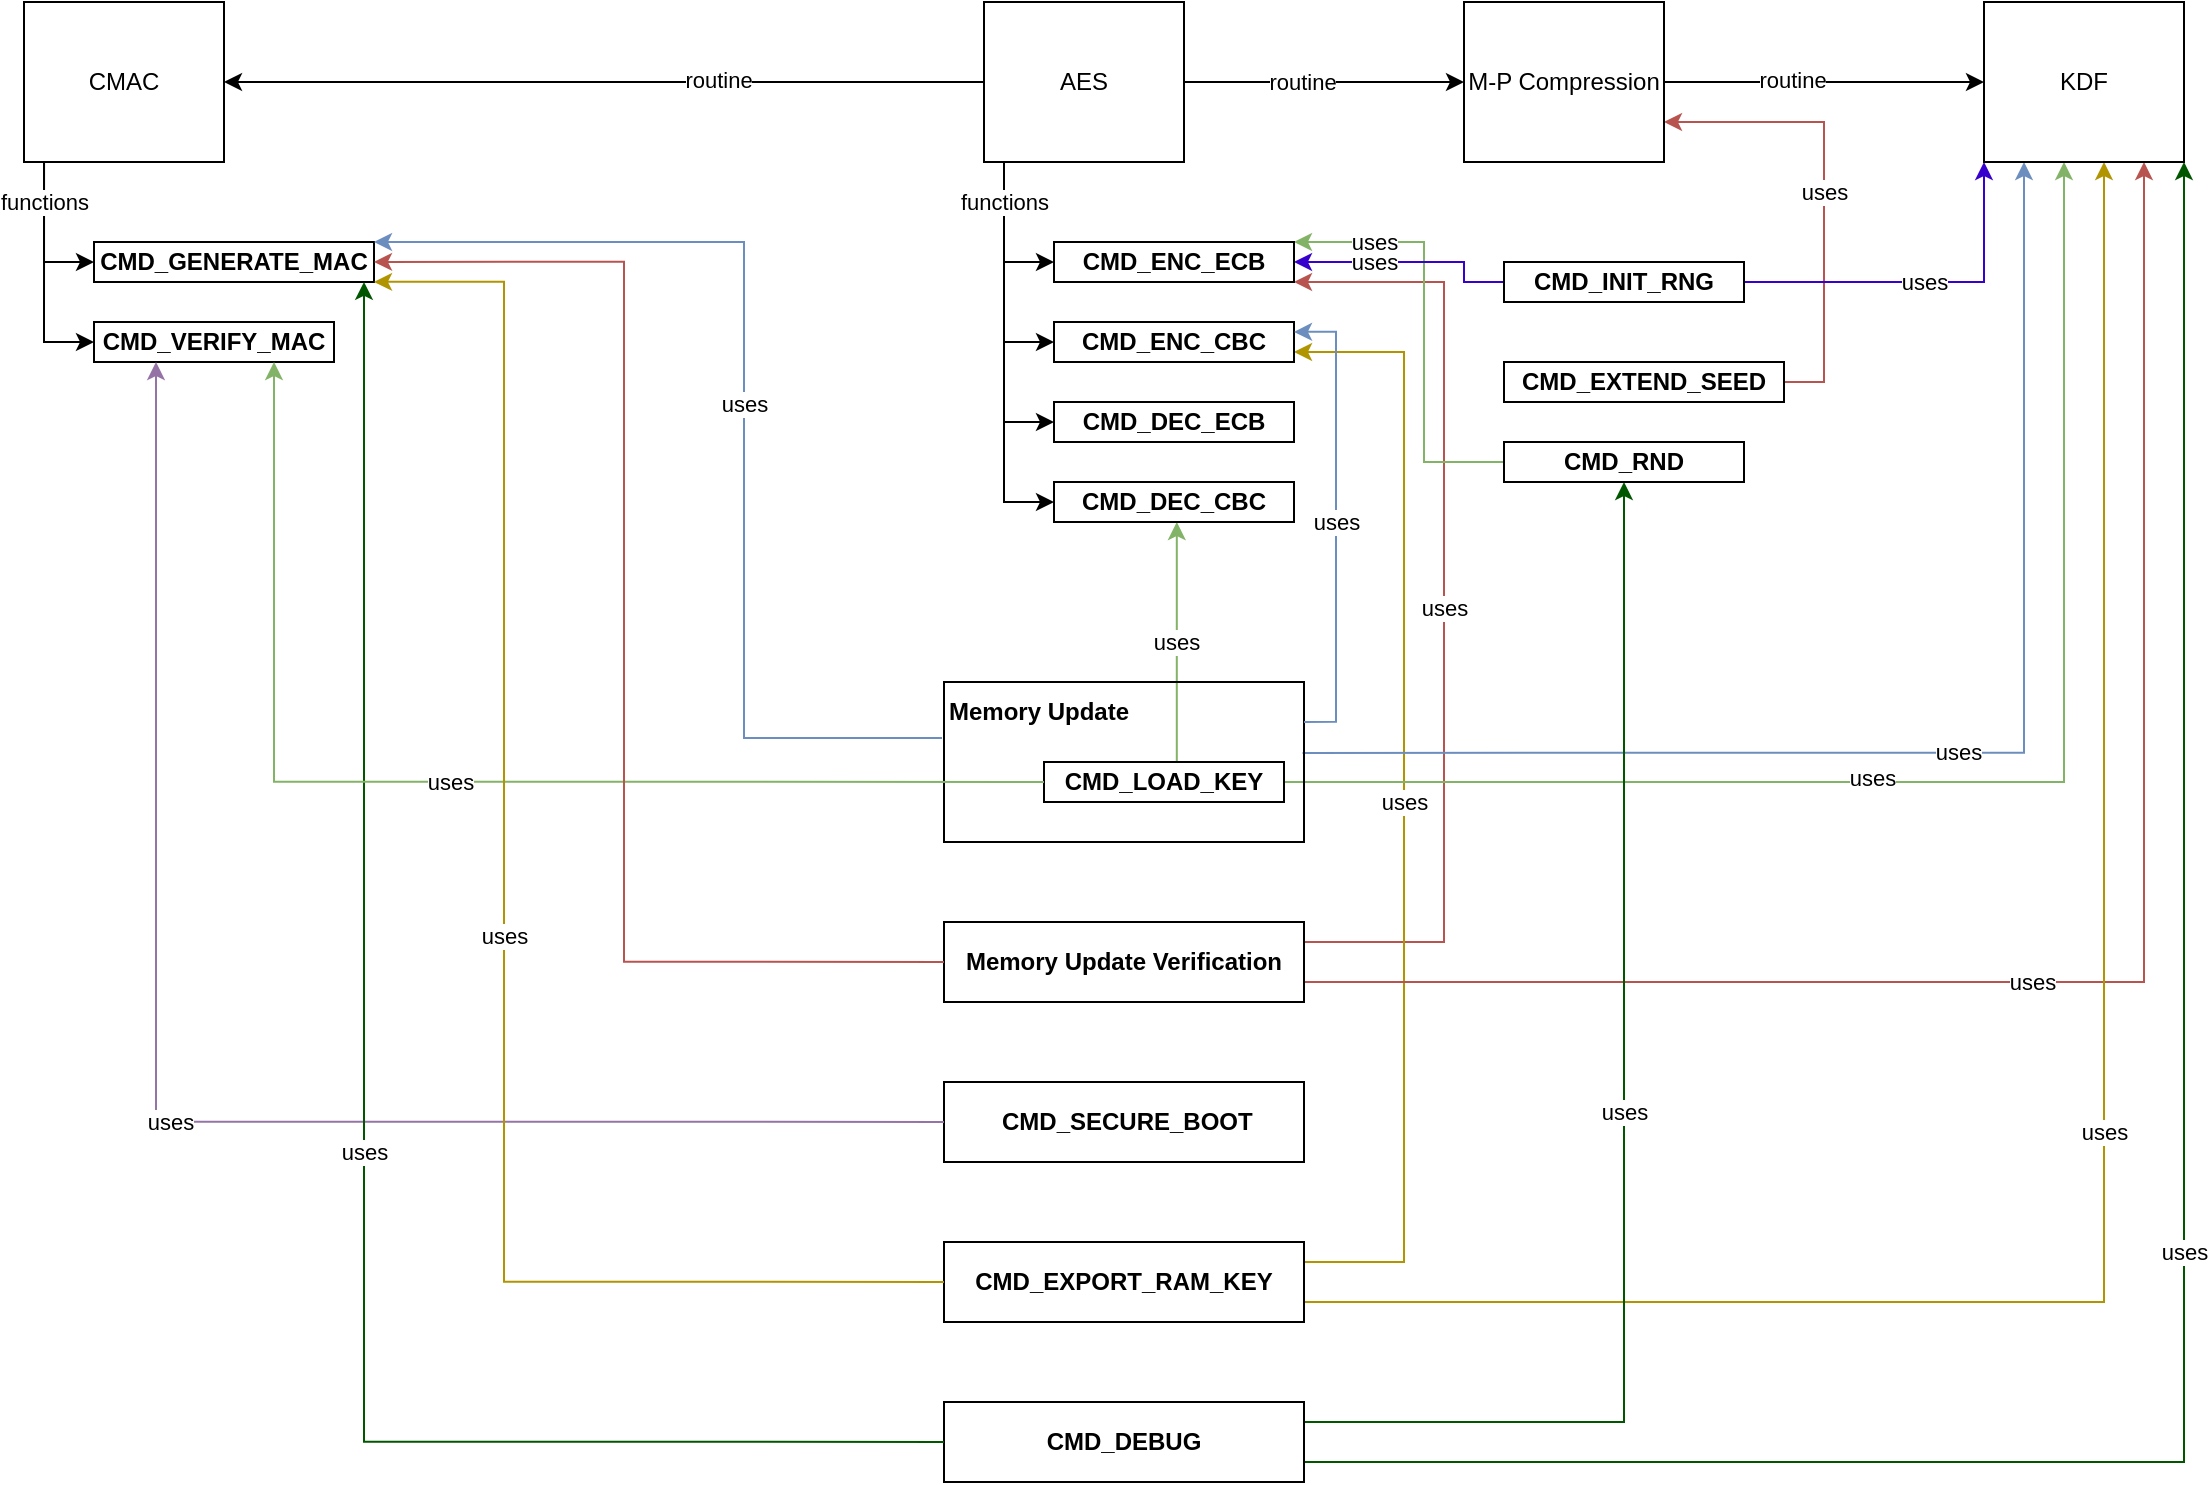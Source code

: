 <mxfile version="18.0.6" type="device"><diagram id="DW6c4Mwhb-vacIN_TjWI" name="Page-1"><mxGraphModel dx="643" dy="483" grid="1" gridSize="5" guides="1" tooltips="1" connect="1" arrows="1" fold="1" page="1" pageScale="1" pageWidth="1169" pageHeight="827" math="0" shadow="0"><root><mxCell id="0"/><mxCell id="1" parent="0"/><mxCell id="3qi9K0uL5iyuRiAO2uNy-3" value="" style="edgeStyle=orthogonalEdgeStyle;rounded=0;orthogonalLoop=1;jettySize=auto;html=1;" edge="1" parent="1" source="3qi9K0uL5iyuRiAO2uNy-1" target="3qi9K0uL5iyuRiAO2uNy-2"><mxGeometry relative="1" as="geometry"/></mxCell><mxCell id="3qi9K0uL5iyuRiAO2uNy-11" value="&lt;span style=&quot;color: rgba(0, 0, 0, 0); font-family: monospace; font-size: 0px; text-align: start; background-color: rgb(248, 249, 250);&quot;&gt;%3CmxGraphModel%3E%3Croot%3E%3CmxCell%20id%3D%220%22%2F%3E%3CmxCell%20id%3D%221%22%20parent%3D%220%22%2F%3E%3CmxCell%20id%3D%222%22%20value%3D%22functions%20enabled%22%20style%3D%22text%3Bhtml%3D1%3Balign%3Dcenter%3BverticalAlign%3Dmiddle%3Bresizable%3D0%3Bpoints%3D%5B%5D%3Bautosize%3D1%3BstrokeColor%3Dnone%3BfillColor%3Dnone%3B%22%20vertex%3D%221%22%20parent%3D%221%22%3E%3CmxGeometry%20x%3D%22340%22%20y%3D%22140%22%20width%3D%22110%22%20height%3D%2220%22%20as%3D%22geometry%22%2F%3E%3C%2FmxCell%3E%3C%2Froot%3E%3C%2FmxGraphModel%3E&lt;/span&gt;&lt;span style=&quot;color: rgba(0, 0, 0, 0); font-family: monospace; font-size: 0px; text-align: start; background-color: rgb(248, 249, 250);&quot;&gt;%3CmxGraphModel%3E%3Croot%3E%3CmxCell%20id%3D%220%22%2F%3E%3CmxCell%20id%3D%221%22%20parent%3D%220%22%2F%3E%3CmxCell%20id%3D%222%22%20value%3D%22functions%20enabled%22%20style%3D%22text%3Bhtml%3D1%3Balign%3Dcenter%3BverticalAlign%3Dmiddle%3Bresizable%3D0%3Bpoints%3D%5B%5D%3Bautosize%3D1%3BstrokeColor%3Dnone%3BfillColor%3Dnone%3B%22%20vertex%3D%221%22%20parent%3D%221%22%3E%3CmxGeometry%20x%3D%22340%22%20y%3D%22140%22%20width%3D%22110%22%20height%3D%2220%22%20as%3D%22geometry%22%2F%3E%3C%2FmxCell%3E%3C%2Froot%3E%3C%2FmxGraphModel&lt;/span&gt;&lt;font face=&quot;monospace&quot; color=&quot;rgba(0, 0, 0, 0)&quot;&gt;&lt;span style=&quot;font-size: 0px;&quot;&gt;%3CmxGraphModel%3E%3Croot%3E%3CmxCell%20id%3D%220%22%2F%3E%3CmxCell%20id%3D%221%22%20parent%3D%220%22%2F%3E%3CmxCell%20id%3D%222%22%20value%3D%22functions%20enabled%22%20style%3D%22text%3Bhtml%3D1%3Balign%3Dcenter%3BverticalAlign%3Dmiddle%3Bresizable%3D0%3Bpoints%3D%5B%5D%3Bautosize%3D1%3BstrokeColor%3Dnone%3BfillColor%3Dnone%3B%22%20vertex%3D%221%22%20parent%3D%221%22%3E%3CmxGeometry%20x%3D%22340%22%20y%3D%22140%22%20width%3D%22110%22%20height%3D%2220%22%20as%3D%22geometry%22%2F%3E%3C%2FmxCell%3E%3C%2Froot%3E%3C%2FmxGraphModel%3E&lt;/span&gt;&lt;/font&gt;" style="edgeLabel;html=1;align=center;verticalAlign=middle;resizable=0;points=[];" vertex="1" connectable="0" parent="3qi9K0uL5iyuRiAO2uNy-3"><mxGeometry x="0.009" y="1" relative="1" as="geometry"><mxPoint as="offset"/></mxGeometry></mxCell><mxCell id="3qi9K0uL5iyuRiAO2uNy-13" value="routine" style="edgeLabel;html=1;align=center;verticalAlign=middle;resizable=0;points=[];" vertex="1" connectable="0" parent="3qi9K0uL5iyuRiAO2uNy-3"><mxGeometry x="-0.299" y="-1" relative="1" as="geometry"><mxPoint as="offset"/></mxGeometry></mxCell><mxCell id="3qi9K0uL5iyuRiAO2uNy-5" value="routine" style="edgeStyle=orthogonalEdgeStyle;rounded=0;orthogonalLoop=1;jettySize=auto;html=1;" edge="1" parent="1" source="3qi9K0uL5iyuRiAO2uNy-1" target="3qi9K0uL5iyuRiAO2uNy-4"><mxGeometry x="-0.167" relative="1" as="geometry"><mxPoint as="offset"/></mxGeometry></mxCell><mxCell id="3qi9K0uL5iyuRiAO2uNy-15" value="" style="edgeStyle=orthogonalEdgeStyle;rounded=0;orthogonalLoop=1;jettySize=auto;html=1;entryX=0;entryY=0.5;entryDx=0;entryDy=0;" edge="1" parent="1" target="3qi9K0uL5iyuRiAO2uNy-14"><mxGeometry relative="1" as="geometry"><mxPoint x="534" y="100" as="sourcePoint"/><Array as="points"><mxPoint x="534" y="135"/><mxPoint x="534" y="135"/></Array></mxGeometry></mxCell><mxCell id="3qi9K0uL5iyuRiAO2uNy-19" value="functions" style="edgeStyle=orthogonalEdgeStyle;rounded=0;orthogonalLoop=1;jettySize=auto;html=1;entryX=0;entryY=0.5;entryDx=0;entryDy=0;" edge="1" parent="1" source="3qi9K0uL5iyuRiAO2uNy-1" target="3qi9K0uL5iyuRiAO2uNy-18"><mxGeometry x="-0.652" relative="1" as="geometry"><Array as="points"><mxPoint x="534" y="190"/></Array><mxPoint as="offset"/></mxGeometry></mxCell><mxCell id="3qi9K0uL5iyuRiAO2uNy-1" value="AES" style="rounded=0;whiteSpace=wrap;html=1;fillColor=none;" vertex="1" parent="1"><mxGeometry x="524" y="20" width="100" height="80" as="geometry"/></mxCell><mxCell id="3qi9K0uL5iyuRiAO2uNy-2" value="CMAC" style="rounded=0;whiteSpace=wrap;html=1;fillColor=none;" vertex="1" parent="1"><mxGeometry x="44" y="20" width="100" height="80" as="geometry"/></mxCell><mxCell id="3qi9K0uL5iyuRiAO2uNy-23" value="" style="edgeStyle=orthogonalEdgeStyle;rounded=0;orthogonalLoop=1;jettySize=auto;html=1;" edge="1" parent="1" source="3qi9K0uL5iyuRiAO2uNy-4" target="3qi9K0uL5iyuRiAO2uNy-22"><mxGeometry relative="1" as="geometry"/></mxCell><mxCell id="3qi9K0uL5iyuRiAO2uNy-25" value="routine" style="edgeLabel;html=1;align=center;verticalAlign=middle;resizable=0;points=[];" vertex="1" connectable="0" parent="3qi9K0uL5iyuRiAO2uNy-23"><mxGeometry x="-0.207" y="1" relative="1" as="geometry"><mxPoint as="offset"/></mxGeometry></mxCell><mxCell id="3qi9K0uL5iyuRiAO2uNy-72" value="uses" style="edgeStyle=orthogonalEdgeStyle;rounded=0;orthogonalLoop=1;jettySize=auto;html=1;entryX=1;entryY=0.5;entryDx=0;entryDy=0;exitX=1;exitY=0.75;exitDx=0;exitDy=0;fillColor=#f8cecc;strokeColor=#b85450;endArrow=none;endFill=0;startArrow=classic;startFill=1;" edge="1" parent="1" source="3qi9K0uL5iyuRiAO2uNy-4" target="3qi9K0uL5iyuRiAO2uNy-71"><mxGeometry relative="1" as="geometry"/></mxCell><mxCell id="3qi9K0uL5iyuRiAO2uNy-4" value="M-P Compression" style="rounded=0;whiteSpace=wrap;html=1;fillColor=none;" vertex="1" parent="1"><mxGeometry x="764" y="20" width="100" height="80" as="geometry"/></mxCell><mxCell id="3qi9K0uL5iyuRiAO2uNy-55" value="uses" style="edgeStyle=orthogonalEdgeStyle;rounded=0;orthogonalLoop=1;jettySize=auto;html=1;entryX=1;entryY=0.25;entryDx=0;entryDy=0;fillColor=#f8cecc;strokeColor=#b85450;endArrow=none;endFill=0;startArrow=classic;startFill=1;" edge="1" parent="1" source="3qi9K0uL5iyuRiAO2uNy-14" target="3qi9K0uL5iyuRiAO2uNy-51"><mxGeometry relative="1" as="geometry"><Array as="points"><mxPoint x="754" y="160"/><mxPoint x="754" y="490"/></Array></mxGeometry></mxCell><mxCell id="3qi9K0uL5iyuRiAO2uNy-65" value="uses" style="edgeStyle=orthogonalEdgeStyle;rounded=0;orthogonalLoop=1;jettySize=auto;html=1;entryX=0;entryY=0.5;entryDx=0;entryDy=0;fillColor=#d5e8d4;strokeColor=#82b366;exitX=1;exitY=0;exitDx=0;exitDy=0;endArrow=none;endFill=0;startArrow=classic;startFill=1;" edge="1" parent="1" source="3qi9K0uL5iyuRiAO2uNy-14" target="3qi9K0uL5iyuRiAO2uNy-66"><mxGeometry x="-0.628" relative="1" as="geometry"><mxPoint x="829" y="145" as="targetPoint"/><Array as="points"><mxPoint x="744" y="140"/><mxPoint x="744" y="250"/></Array><mxPoint as="offset"/></mxGeometry></mxCell><mxCell id="3qi9K0uL5iyuRiAO2uNy-70" value="uses" style="edgeStyle=orthogonalEdgeStyle;rounded=0;orthogonalLoop=1;jettySize=auto;html=1;fillColor=#6a00ff;strokeColor=#3700CC;endArrow=none;endFill=0;startArrow=classic;startFill=1;" edge="1" parent="1" source="3qi9K0uL5iyuRiAO2uNy-14" target="3qi9K0uL5iyuRiAO2uNy-67"><mxGeometry x="-0.304" relative="1" as="geometry"><Array as="points"><mxPoint x="764" y="150"/><mxPoint x="764" y="160"/></Array><mxPoint as="offset"/></mxGeometry></mxCell><mxCell id="3qi9K0uL5iyuRiAO2uNy-14" value="CMD_ENC_ECB" style="rounded=0;whiteSpace=wrap;html=1;fillColor=none;fontStyle=1" vertex="1" parent="1"><mxGeometry x="559" y="140" width="120" height="20" as="geometry"/></mxCell><mxCell id="3qi9K0uL5iyuRiAO2uNy-16" value="CMD_DEC_ECB" style="rounded=0;whiteSpace=wrap;html=1;fillColor=none;fontStyle=1" vertex="1" parent="1"><mxGeometry x="559" y="220" width="120" height="20" as="geometry"/></mxCell><mxCell id="3qi9K0uL5iyuRiAO2uNy-88" value="uses" style="edgeStyle=orthogonalEdgeStyle;rounded=0;orthogonalLoop=1;jettySize=auto;html=1;entryX=0.553;entryY=0.007;entryDx=0;entryDy=0;startArrow=classic;startFill=1;endArrow=none;endFill=0;entryPerimeter=0;fillColor=#d5e8d4;strokeColor=#82b366;" edge="1" parent="1" source="3qi9K0uL5iyuRiAO2uNy-17" target="3qi9K0uL5iyuRiAO2uNy-34"><mxGeometry relative="1" as="geometry"><Array as="points"><mxPoint x="620" y="400"/></Array></mxGeometry></mxCell><mxCell id="3qi9K0uL5iyuRiAO2uNy-17" value="CMD_DEC_CBC" style="rounded=0;whiteSpace=wrap;html=1;fillColor=none;fontStyle=1" vertex="1" parent="1"><mxGeometry x="559" y="260" width="120" height="20" as="geometry"/></mxCell><mxCell id="3qi9K0uL5iyuRiAO2uNy-63" value="uses" style="edgeStyle=orthogonalEdgeStyle;rounded=0;orthogonalLoop=1;jettySize=auto;html=1;entryX=1;entryY=0.25;entryDx=0;entryDy=0;fillColor=#e3c800;strokeColor=#B09500;endArrow=none;endFill=0;startArrow=classic;startFill=1;" edge="1" parent="1" source="3qi9K0uL5iyuRiAO2uNy-18" target="3qi9K0uL5iyuRiAO2uNy-61"><mxGeometry relative="1" as="geometry"><mxPoint x="734" y="310" as="targetPoint"/><Array as="points"><mxPoint x="734" y="195"/><mxPoint x="734" y="650"/></Array></mxGeometry></mxCell><mxCell id="3qi9K0uL5iyuRiAO2uNy-18" value="CMD_ENC_CBC" style="rounded=0;whiteSpace=wrap;html=1;fillColor=none;fontStyle=1" vertex="1" parent="1"><mxGeometry x="559" y="180" width="120" height="20" as="geometry"/></mxCell><mxCell id="3qi9K0uL5iyuRiAO2uNy-20" style="edgeStyle=orthogonalEdgeStyle;rounded=0;orthogonalLoop=1;jettySize=auto;html=1;entryX=0;entryY=0.5;entryDx=0;entryDy=0;" edge="1" parent="1"><mxGeometry relative="1" as="geometry"><mxPoint x="534" y="140" as="sourcePoint"/><mxPoint x="559" y="230" as="targetPoint"/><Array as="points"><mxPoint x="534" y="230"/></Array></mxGeometry></mxCell><mxCell id="3qi9K0uL5iyuRiAO2uNy-21" style="edgeStyle=orthogonalEdgeStyle;rounded=0;orthogonalLoop=1;jettySize=auto;html=1;entryX=0;entryY=0.5;entryDx=0;entryDy=0;" edge="1" parent="1"><mxGeometry relative="1" as="geometry"><mxPoint x="534" y="180" as="sourcePoint"/><mxPoint x="559" y="270" as="targetPoint"/><Array as="points"><mxPoint x="534" y="270"/></Array></mxGeometry></mxCell><mxCell id="3qi9K0uL5iyuRiAO2uNy-38" style="edgeStyle=orthogonalEdgeStyle;rounded=0;orthogonalLoop=1;jettySize=auto;html=1;entryX=1;entryY=0.5;entryDx=0;entryDy=0;fillColor=#d5e8d4;strokeColor=#82b366;endArrow=none;endFill=0;startArrow=classic;startFill=1;" edge="1" parent="1" source="3qi9K0uL5iyuRiAO2uNy-22" target="3qi9K0uL5iyuRiAO2uNy-34"><mxGeometry relative="1" as="geometry"><Array as="points"><mxPoint x="1064" y="410"/></Array></mxGeometry></mxCell><mxCell id="3qi9K0uL5iyuRiAO2uNy-39" value="uses" style="edgeLabel;html=1;align=center;verticalAlign=middle;resizable=0;points=[];" vertex="1" connectable="0" parent="3qi9K0uL5iyuRiAO2uNy-38"><mxGeometry x="0.16" y="-2" relative="1" as="geometry"><mxPoint as="offset"/></mxGeometry></mxCell><mxCell id="3qi9K0uL5iyuRiAO2uNy-46" value="uses" style="edgeStyle=orthogonalEdgeStyle;rounded=0;orthogonalLoop=1;jettySize=auto;html=1;entryX=0.996;entryY=0.443;entryDx=0;entryDy=0;entryPerimeter=0;fillColor=#dae8fc;strokeColor=#6c8ebf;endArrow=none;endFill=0;startArrow=classic;startFill=1;" edge="1" parent="1" source="3qi9K0uL5iyuRiAO2uNy-22" target="3qi9K0uL5iyuRiAO2uNy-44"><mxGeometry relative="1" as="geometry"><Array as="points"><mxPoint x="1044" y="395"/></Array></mxGeometry></mxCell><mxCell id="3qi9K0uL5iyuRiAO2uNy-54" value="uses" style="edgeStyle=orthogonalEdgeStyle;rounded=0;orthogonalLoop=1;jettySize=auto;html=1;entryX=1;entryY=0.75;entryDx=0;entryDy=0;fillColor=#f8cecc;strokeColor=#b85450;endArrow=none;endFill=0;startArrow=classic;startFill=1;" edge="1" parent="1" source="3qi9K0uL5iyuRiAO2uNy-22" target="3qi9K0uL5iyuRiAO2uNy-51"><mxGeometry x="0.123" relative="1" as="geometry"><Array as="points"><mxPoint x="1104" y="510"/></Array><mxPoint as="offset"/></mxGeometry></mxCell><mxCell id="3qi9K0uL5iyuRiAO2uNy-62" value="uses" style="edgeStyle=orthogonalEdgeStyle;rounded=0;orthogonalLoop=1;jettySize=auto;html=1;fillColor=#e3c800;strokeColor=#B09500;entryX=1;entryY=0.75;entryDx=0;entryDy=0;endArrow=none;endFill=0;startArrow=classic;startFill=1;" edge="1" parent="1" source="3qi9K0uL5iyuRiAO2uNy-22" target="3qi9K0uL5iyuRiAO2uNy-61"><mxGeometry relative="1" as="geometry"><mxPoint x="694" y="660" as="targetPoint"/><Array as="points"><mxPoint x="1084" y="670"/></Array></mxGeometry></mxCell><mxCell id="3qi9K0uL5iyuRiAO2uNy-68" value="uses" style="edgeStyle=orthogonalEdgeStyle;rounded=0;orthogonalLoop=1;jettySize=auto;html=1;entryX=1;entryY=0.5;entryDx=0;entryDy=0;fillColor=#6a00ff;strokeColor=#3700CC;endArrow=none;endFill=0;startArrow=classic;startFill=1;" edge="1" parent="1" source="3qi9K0uL5iyuRiAO2uNy-22" target="3qi9K0uL5iyuRiAO2uNy-67"><mxGeometry relative="1" as="geometry"><Array as="points"><mxPoint x="1024" y="160"/></Array></mxGeometry></mxCell><mxCell id="3qi9K0uL5iyuRiAO2uNy-76" value="uses" style="edgeStyle=orthogonalEdgeStyle;rounded=0;orthogonalLoop=1;jettySize=auto;html=1;entryX=1;entryY=0.75;entryDx=0;entryDy=0;fillColor=#008a00;strokeColor=#005700;endArrow=none;endFill=0;startArrow=classic;startFill=1;" edge="1" parent="1" source="3qi9K0uL5iyuRiAO2uNy-22" target="3qi9K0uL5iyuRiAO2uNy-73"><mxGeometry relative="1" as="geometry"><mxPoint x="1144.0" y="190" as="targetPoint"/><Array as="points"><mxPoint x="1124" y="750"/></Array></mxGeometry></mxCell><mxCell id="3qi9K0uL5iyuRiAO2uNy-22" value="KDF" style="rounded=0;whiteSpace=wrap;html=1;fillColor=none;" vertex="1" parent="1"><mxGeometry x="1024" y="20" width="100" height="80" as="geometry"/></mxCell><mxCell id="3qi9K0uL5iyuRiAO2uNy-26" value="" style="edgeStyle=orthogonalEdgeStyle;rounded=0;orthogonalLoop=1;jettySize=auto;html=1;entryX=0;entryY=0.5;entryDx=0;entryDy=0;" edge="1" parent="1" target="3qi9K0uL5iyuRiAO2uNy-28"><mxGeometry relative="1" as="geometry"><mxPoint x="54" y="100" as="sourcePoint"/><Array as="points"><mxPoint x="54" y="135"/><mxPoint x="54" y="135"/></Array></mxGeometry></mxCell><mxCell id="3qi9K0uL5iyuRiAO2uNy-27" value="functions" style="edgeStyle=orthogonalEdgeStyle;rounded=0;orthogonalLoop=1;jettySize=auto;html=1;entryX=0;entryY=0.5;entryDx=0;entryDy=0;" edge="1" parent="1" target="3qi9K0uL5iyuRiAO2uNy-31"><mxGeometry x="-0.652" relative="1" as="geometry"><mxPoint x="54.029" y="100" as="sourcePoint"/><Array as="points"><mxPoint x="54" y="190"/></Array><mxPoint as="offset"/></mxGeometry></mxCell><mxCell id="3qi9K0uL5iyuRiAO2uNy-28" value="CMD_GENERATE_MAC" style="rounded=0;whiteSpace=wrap;html=1;fillColor=none;fontStyle=1" vertex="1" parent="1"><mxGeometry x="79" y="140" width="140" height="20" as="geometry"/></mxCell><mxCell id="3qi9K0uL5iyuRiAO2uNy-31" value="CMD_VERIFY_MAC" style="rounded=0;whiteSpace=wrap;html=1;fillColor=none;fontStyle=1" vertex="1" parent="1"><mxGeometry x="79" y="180" width="120" height="20" as="geometry"/></mxCell><mxCell id="3qi9K0uL5iyuRiAO2uNy-44" value="" style="rounded=0;whiteSpace=wrap;html=1;fillColor=none;" vertex="1" parent="1"><mxGeometry x="504" y="360" width="180" height="80" as="geometry"/></mxCell><mxCell id="3qi9K0uL5iyuRiAO2uNy-34" value="CMD_LOAD_KEY" style="rounded=0;whiteSpace=wrap;html=1;fillColor=none;fontStyle=1" vertex="1" parent="1"><mxGeometry x="554" y="400" width="120" height="20" as="geometry"/></mxCell><mxCell id="3qi9K0uL5iyuRiAO2uNy-45" value="Memory Update" style="text;html=1;strokeColor=none;fillColor=none;align=center;verticalAlign=middle;whiteSpace=wrap;rounded=0;fontStyle=1" vertex="1" parent="1"><mxGeometry x="504" y="360" width="95" height="30" as="geometry"/></mxCell><mxCell id="3qi9K0uL5iyuRiAO2uNy-51" value="&lt;span style=&quot;font-weight: 700;&quot;&gt;Memory Update Verification&lt;/span&gt;" style="rounded=0;whiteSpace=wrap;html=1;fillColor=none;" vertex="1" parent="1"><mxGeometry x="504" y="480" width="180" height="40" as="geometry"/></mxCell><mxCell id="3qi9K0uL5iyuRiAO2uNy-57" value="&amp;nbsp;&lt;b&gt;CMD_SECURE_BOOT&lt;/b&gt;" style="rounded=0;whiteSpace=wrap;html=1;fillColor=none;" vertex="1" parent="1"><mxGeometry x="504" y="560" width="180" height="40" as="geometry"/></mxCell><mxCell id="3qi9K0uL5iyuRiAO2uNy-61" value="&lt;b&gt;CMD_EXPORT_RAM_KEY&lt;/b&gt;" style="rounded=0;whiteSpace=wrap;html=1;fillColor=none;" vertex="1" parent="1"><mxGeometry x="504" y="640" width="180" height="40" as="geometry"/></mxCell><mxCell id="3qi9K0uL5iyuRiAO2uNy-75" value="uses" style="edgeStyle=orthogonalEdgeStyle;rounded=0;orthogonalLoop=1;jettySize=auto;html=1;entryX=1;entryY=0.25;entryDx=0;entryDy=0;fillColor=#008a00;strokeColor=#005700;endArrow=none;endFill=0;startArrow=classic;startFill=1;" edge="1" parent="1" source="3qi9K0uL5iyuRiAO2uNy-66" target="3qi9K0uL5iyuRiAO2uNy-73"><mxGeometry relative="1" as="geometry"><Array as="points"><mxPoint x="844" y="730"/></Array></mxGeometry></mxCell><mxCell id="3qi9K0uL5iyuRiAO2uNy-66" value="&lt;b&gt;CMD_RND&lt;/b&gt;" style="rounded=0;whiteSpace=wrap;html=1;fillColor=none;" vertex="1" parent="1"><mxGeometry x="784" y="240" width="120" height="20" as="geometry"/></mxCell><mxCell id="3qi9K0uL5iyuRiAO2uNy-67" value="&lt;b&gt;CMD_INIT_RNG&lt;/b&gt;" style="rounded=0;whiteSpace=wrap;html=1;fillColor=none;" vertex="1" parent="1"><mxGeometry x="784" y="150" width="120" height="20" as="geometry"/></mxCell><mxCell id="3qi9K0uL5iyuRiAO2uNy-71" value="&lt;b&gt;CMD_EXTEND_SEED&lt;/b&gt;" style="rounded=0;whiteSpace=wrap;html=1;fillColor=none;" vertex="1" parent="1"><mxGeometry x="784" y="200" width="140" height="20" as="geometry"/></mxCell><mxCell id="3qi9K0uL5iyuRiAO2uNy-73" value="&lt;b&gt;CMD_DEBUG&lt;/b&gt;" style="rounded=0;whiteSpace=wrap;html=1;fillColor=none;" vertex="1" parent="1"><mxGeometry x="504" y="720" width="180" height="40" as="geometry"/></mxCell><mxCell id="3qi9K0uL5iyuRiAO2uNy-77" value="uses" style="edgeStyle=orthogonalEdgeStyle;rounded=0;orthogonalLoop=1;jettySize=auto;html=1;entryX=0;entryY=0.5;entryDx=0;entryDy=0;fillColor=#e1d5e7;strokeColor=#9673a6;endArrow=none;endFill=0;startArrow=classic;startFill=1;" edge="1" parent="1" source="3qi9K0uL5iyuRiAO2uNy-31"><mxGeometry relative="1" as="geometry"><mxPoint x="139.059" y="199.94" as="sourcePoint"/><mxPoint x="504" y="579.94" as="targetPoint"/><Array as="points"><mxPoint x="110" y="580"/></Array></mxGeometry></mxCell><mxCell id="3qi9K0uL5iyuRiAO2uNy-78" value="uses" style="edgeStyle=orthogonalEdgeStyle;rounded=0;orthogonalLoop=1;jettySize=auto;html=1;entryX=0;entryY=0.5;entryDx=0;entryDy=0;fillColor=#008a00;strokeColor=#005700;endArrow=none;endFill=0;startArrow=classic;startFill=1;" edge="1" parent="1"><mxGeometry relative="1" as="geometry"><mxPoint x="214" y="159.94" as="sourcePoint"/><mxPoint x="504" y="739.94" as="targetPoint"/><Array as="points"><mxPoint x="214" y="740"/></Array></mxGeometry></mxCell><mxCell id="3qi9K0uL5iyuRiAO2uNy-79" value="uses" style="edgeStyle=orthogonalEdgeStyle;rounded=0;orthogonalLoop=1;jettySize=auto;html=1;entryX=0;entryY=0.5;entryDx=0;entryDy=0;fillColor=#d5e8d4;strokeColor=#82b366;exitX=0.75;exitY=1;exitDx=0;exitDy=0;endArrow=none;endFill=0;startArrow=classic;startFill=1;" edge="1" parent="1" source="3qi9K0uL5iyuRiAO2uNy-31"><mxGeometry relative="1" as="geometry"><mxPoint x="199" y="189.94" as="sourcePoint"/><mxPoint x="554" y="409.94" as="targetPoint"/><Array as="points"><mxPoint x="169" y="410"/></Array></mxGeometry></mxCell><mxCell id="3qi9K0uL5iyuRiAO2uNy-80" value="uses" style="edgeStyle=orthogonalEdgeStyle;rounded=0;orthogonalLoop=1;jettySize=auto;html=1;entryX=0;entryY=0.5;entryDx=0;entryDy=0;exitX=1;exitY=1;exitDx=0;exitDy=0;fillColor=#e3c800;strokeColor=#B09500;endArrow=none;endFill=0;startArrow=classic;startFill=1;" edge="1" parent="1"><mxGeometry relative="1" as="geometry"><mxPoint x="219.0" y="159.94" as="sourcePoint"/><mxPoint x="504" y="659.94" as="targetPoint"/><Array as="points"><mxPoint x="284" y="160"/><mxPoint x="284" y="660"/></Array></mxGeometry></mxCell><mxCell id="3qi9K0uL5iyuRiAO2uNy-81" style="edgeStyle=orthogonalEdgeStyle;rounded=0;orthogonalLoop=1;jettySize=auto;html=1;entryX=0;entryY=0.5;entryDx=0;entryDy=0;fillColor=#f8cecc;strokeColor=#b85450;exitX=1;exitY=0.5;exitDx=0;exitDy=0;endArrow=none;endFill=0;startArrow=classic;startFill=1;" edge="1" parent="1"><mxGeometry relative="1" as="geometry"><mxPoint x="219" y="149.94" as="sourcePoint"/><mxPoint x="504" y="499.94" as="targetPoint"/><Array as="points"><mxPoint x="344" y="150"/><mxPoint x="344" y="500"/></Array></mxGeometry></mxCell><mxCell id="3qi9K0uL5iyuRiAO2uNy-82" value="uses" style="edgeStyle=orthogonalEdgeStyle;rounded=0;orthogonalLoop=1;jettySize=auto;html=1;entryX=-0.011;entryY=0.92;entryDx=0;entryDy=0;entryPerimeter=0;fillColor=#dae8fc;strokeColor=#6c8ebf;endArrow=none;endFill=0;startArrow=classic;startFill=1;" edge="1" parent="1"><mxGeometry relative="1" as="geometry"><mxPoint x="219" y="139.999" as="sourcePoint"/><mxPoint x="502.955" y="387.54" as="targetPoint"/><Array as="points"><mxPoint x="404" y="140"/><mxPoint x="404" y="388"/><mxPoint x="503" y="388"/></Array></mxGeometry></mxCell><mxCell id="3qi9K0uL5iyuRiAO2uNy-84" value="uses" style="edgeStyle=orthogonalEdgeStyle;rounded=0;orthogonalLoop=1;jettySize=auto;html=1;entryX=1;entryY=0.25;entryDx=0;entryDy=0;fillColor=#dae8fc;strokeColor=#6c8ebf;endArrow=none;endFill=0;startArrow=classic;startFill=1;" edge="1" parent="1"><mxGeometry relative="1" as="geometry"><mxPoint x="679" y="184.94" as="sourcePoint"/><mxPoint x="684" y="379.94" as="targetPoint"/><Array as="points"><mxPoint x="700" y="185"/><mxPoint x="700" y="380"/></Array></mxGeometry></mxCell></root></mxGraphModel></diagram></mxfile>
